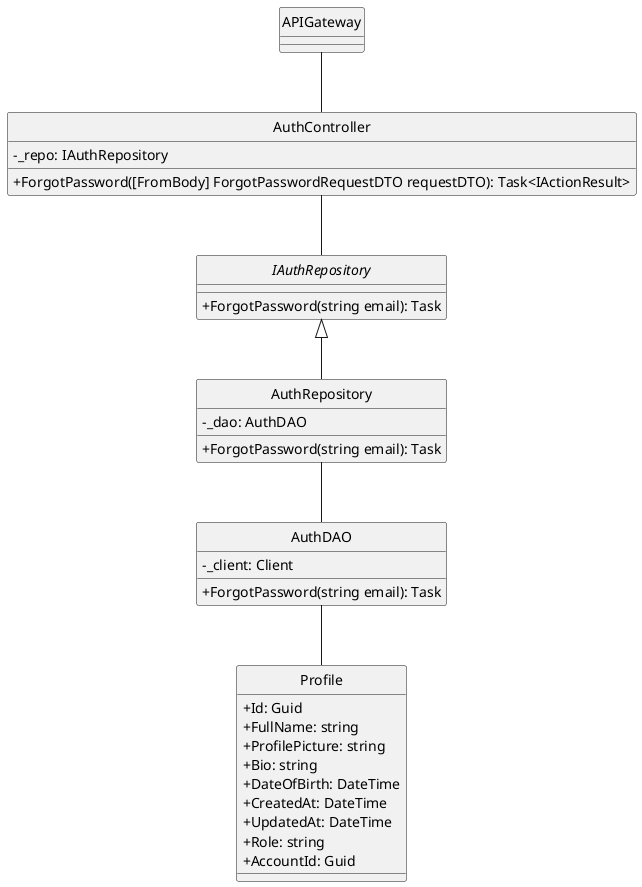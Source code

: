 @startuml 
hide circle
skinparam classAttributeIconSize 0
skinparam linetype ortho

class APIGateway {
}

class AuthController {
    - _repo: IAuthRepository
    + ForgotPassword([FromBody] ForgotPasswordRequestDTO requestDTO): Task<IActionResult> 
}

interface IAuthRepository { 
    + ForgotPassword(string email): Task
}

class AuthRepository {
    - _dao: AuthDAO
    + ForgotPassword(string email): Task    
}

class AuthDAO {
    - _client: Client
    + ForgotPassword(string email): Task
}

class Profile {
    + Id: Guid
    + FullName: string
    + ProfilePicture: string
    + Bio: string
    + DateOfBirth: DateTime
    + CreatedAt: DateTime
    + UpdatedAt: DateTime
    + Role: string
    + AccountId: Guid
}

APIGateway -- AuthController
AuthController -- IAuthRepository

IAuthRepository <|-- AuthRepository

AuthRepository -- AuthDAO

AuthDAO -- Profile
@enduml